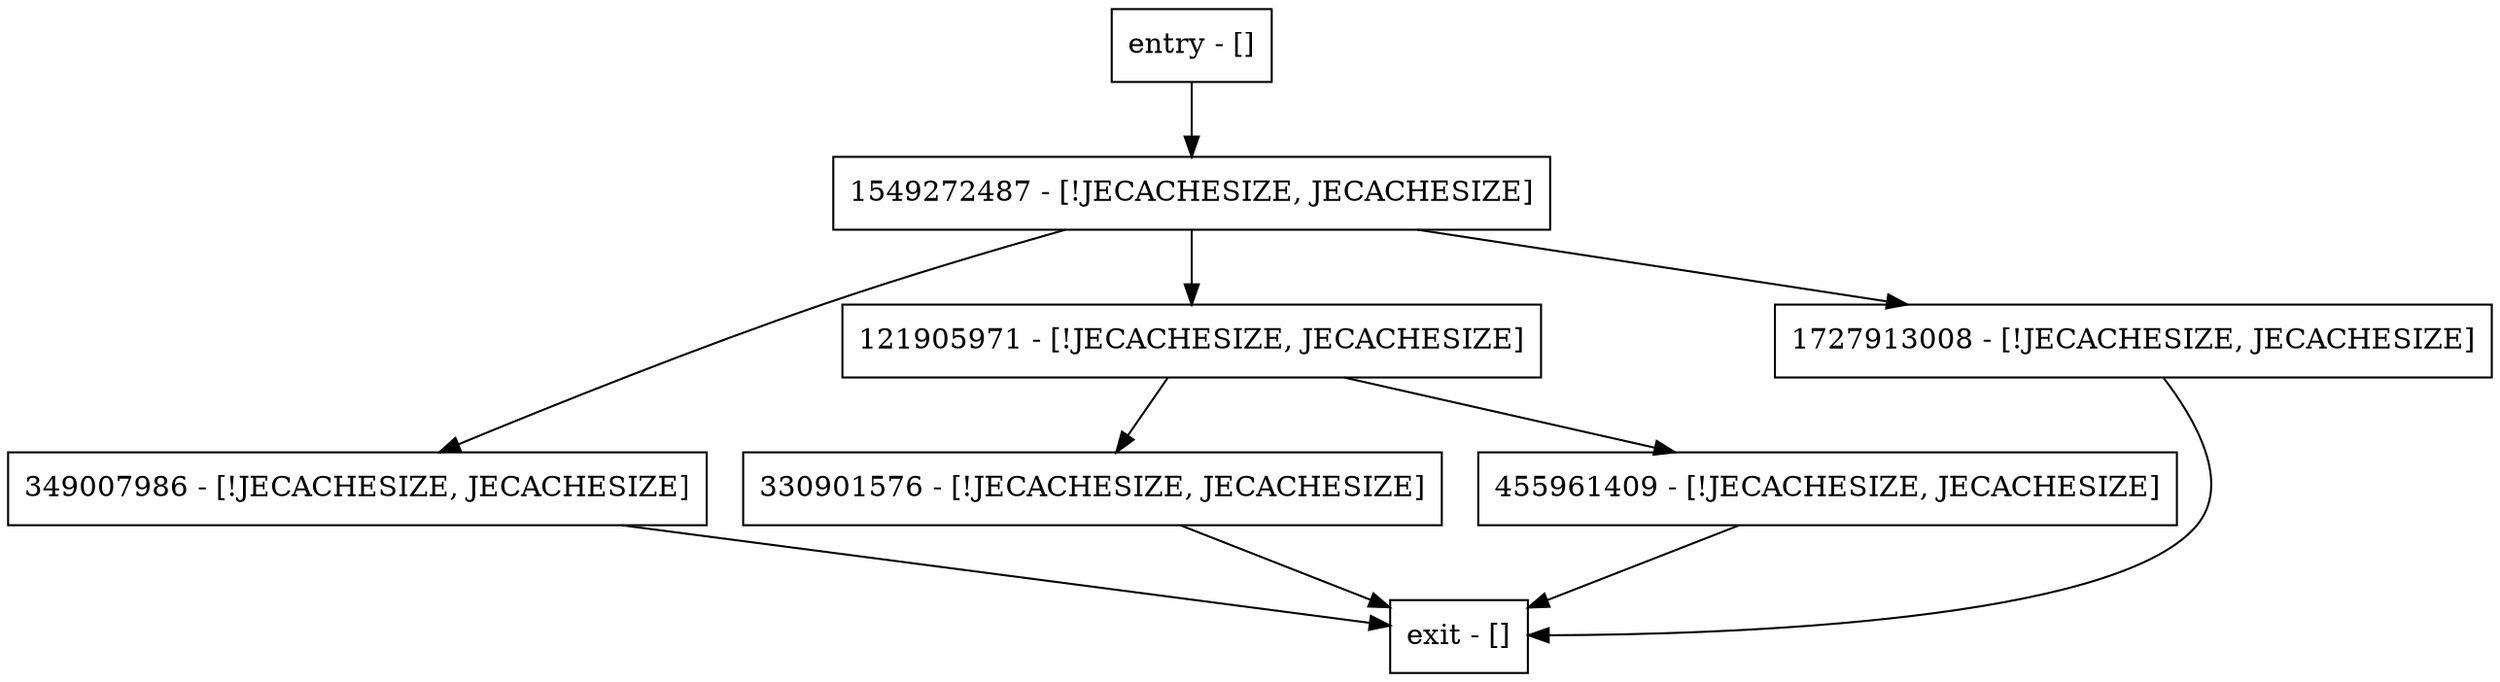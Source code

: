 digraph checkState {
node [shape=record];
entry [label="entry - []"];
exit [label="exit - []"];
349007986 [label="349007986 - [!JECACHESIZE, JECACHESIZE]"];
330901576 [label="330901576 - [!JECACHESIZE, JECACHESIZE]"];
121905971 [label="121905971 - [!JECACHESIZE, JECACHESIZE]"];
1549272487 [label="1549272487 - [!JECACHESIZE, JECACHESIZE]"];
1727913008 [label="1727913008 - [!JECACHESIZE, JECACHESIZE]"];
455961409 [label="455961409 - [!JECACHESIZE, JECACHESIZE]"];
entry;
exit;
entry -> 1549272487;
349007986 -> exit;
330901576 -> exit;
121905971 -> 330901576;
121905971 -> 455961409;
1549272487 -> 349007986;
1549272487 -> 121905971;
1549272487 -> 1727913008;
1727913008 -> exit;
455961409 -> exit;
}
